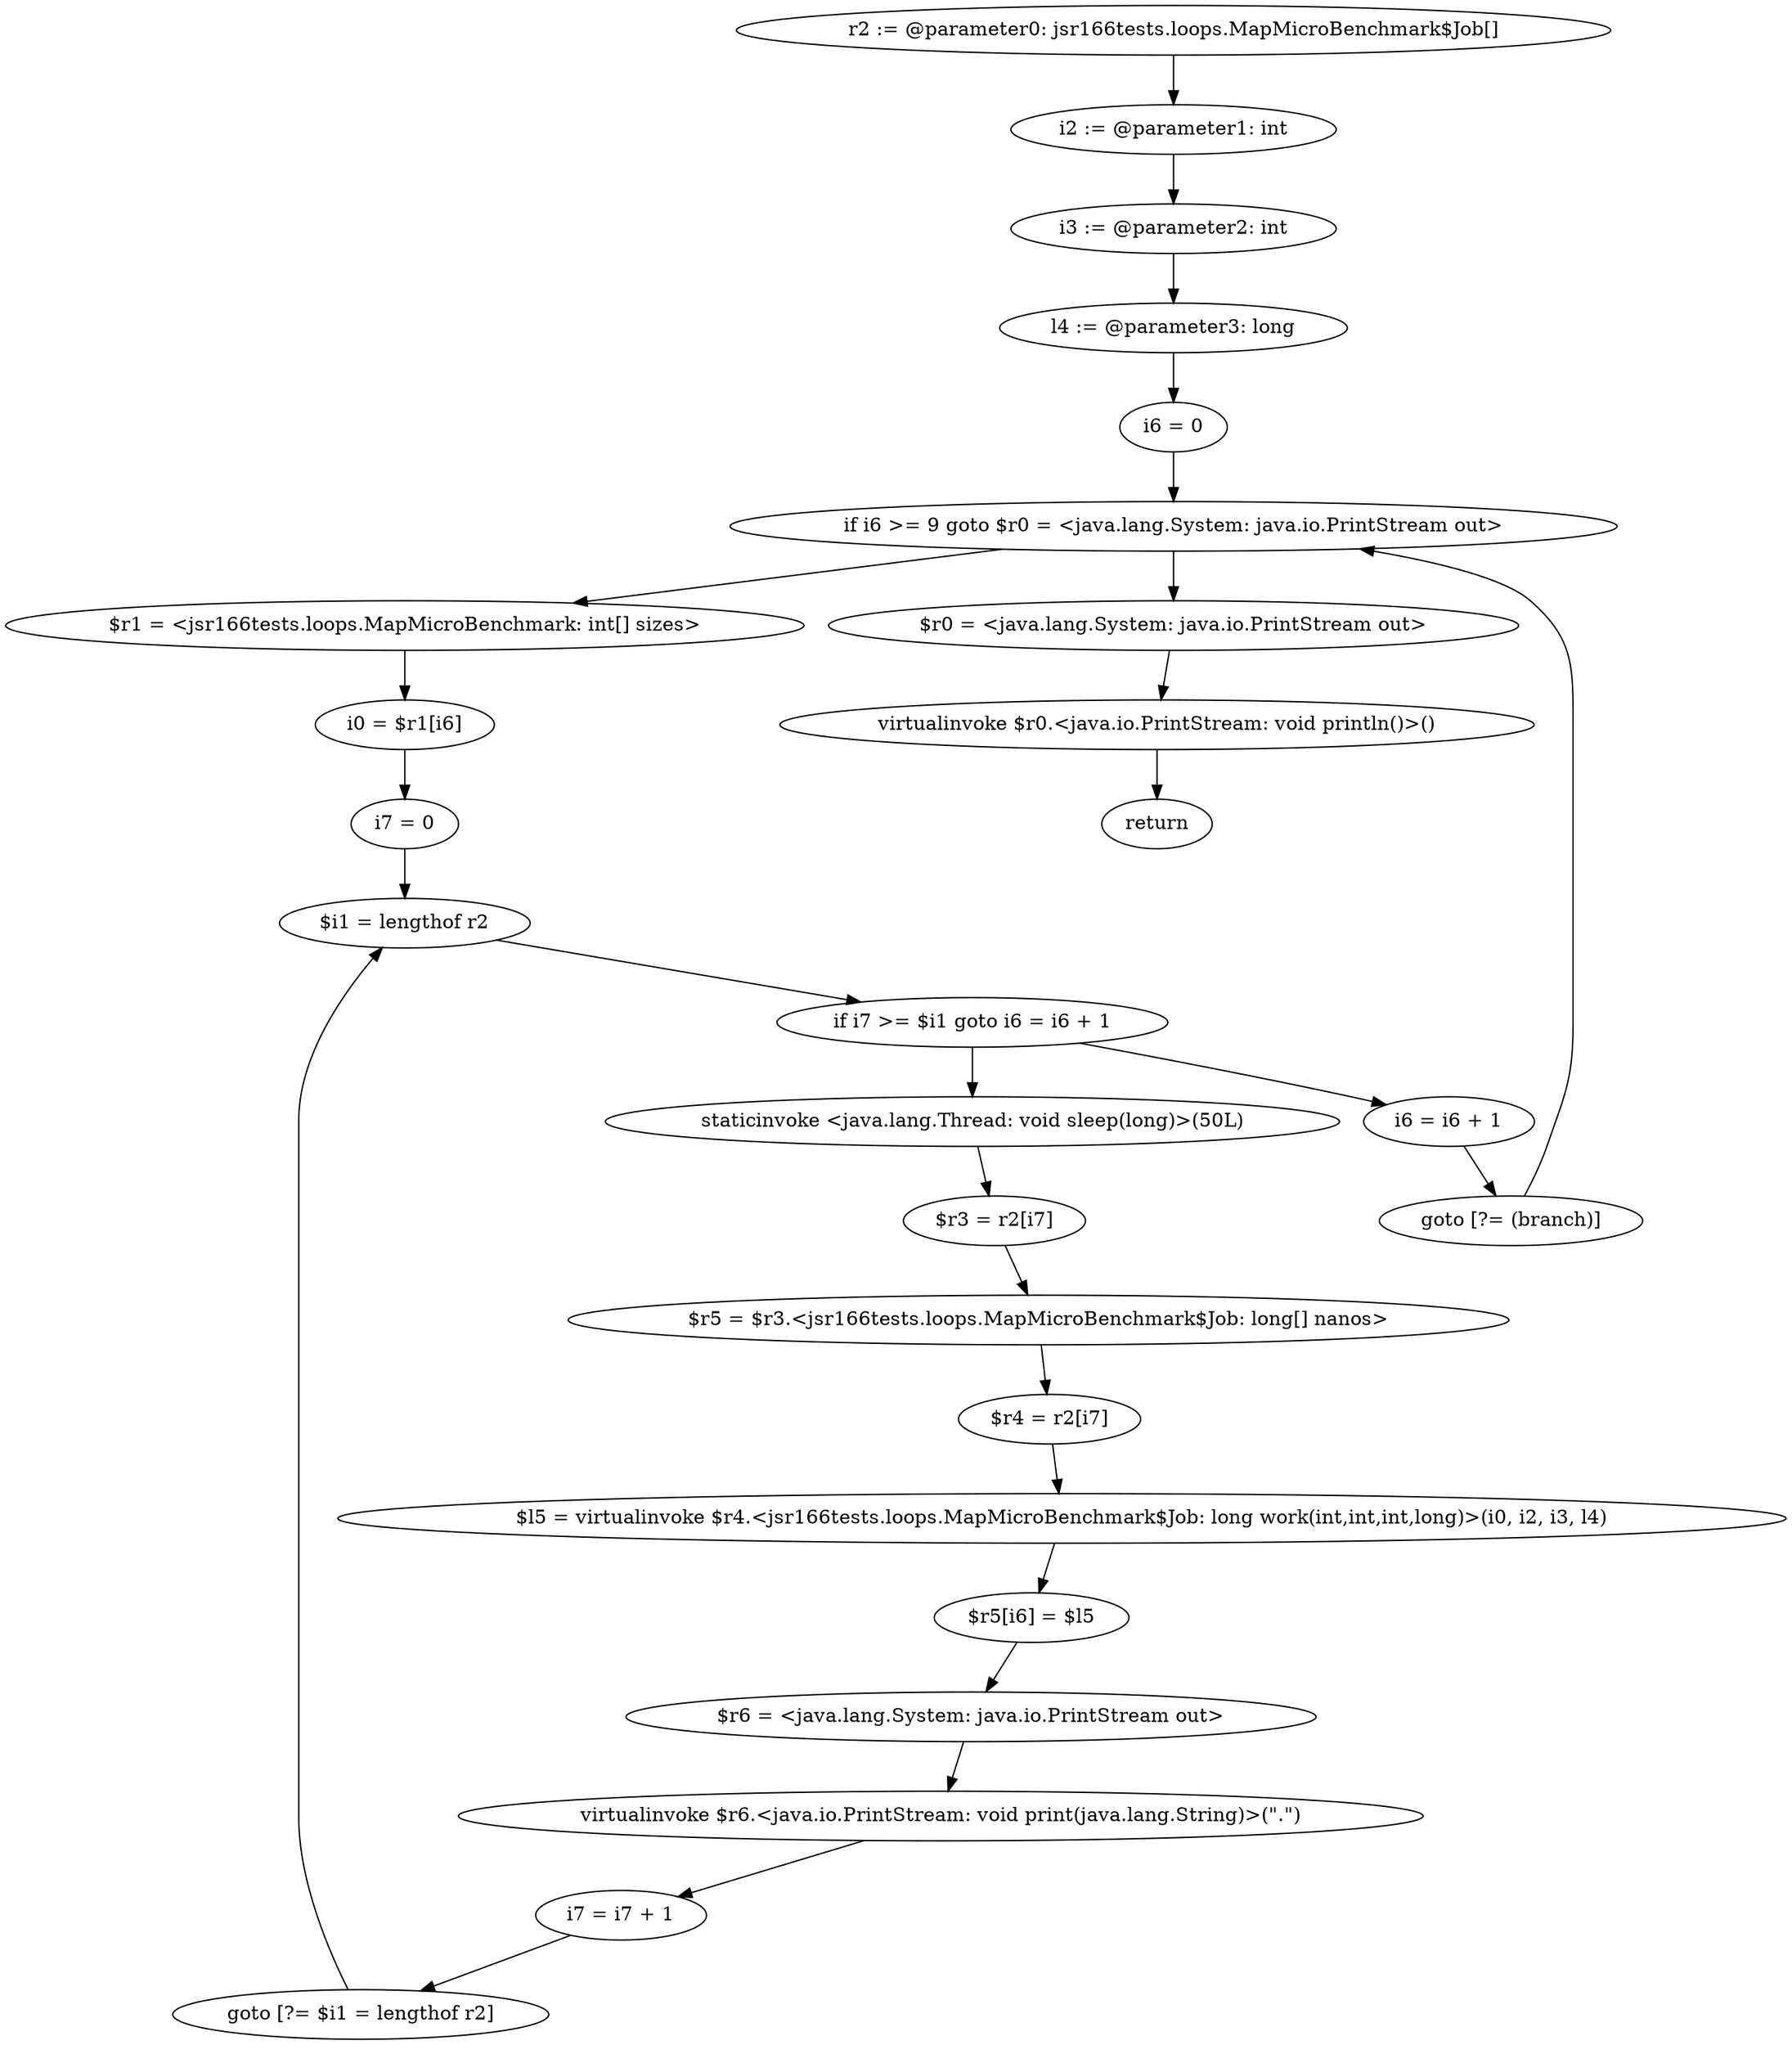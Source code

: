 digraph "unitGraph" {
    "r2 := @parameter0: jsr166tests.loops.MapMicroBenchmark$Job[]"
    "i2 := @parameter1: int"
    "i3 := @parameter2: int"
    "l4 := @parameter3: long"
    "i6 = 0"
    "if i6 >= 9 goto $r0 = <java.lang.System: java.io.PrintStream out>"
    "$r1 = <jsr166tests.loops.MapMicroBenchmark: int[] sizes>"
    "i0 = $r1[i6]"
    "i7 = 0"
    "$i1 = lengthof r2"
    "if i7 >= $i1 goto i6 = i6 + 1"
    "staticinvoke <java.lang.Thread: void sleep(long)>(50L)"
    "$r3 = r2[i7]"
    "$r5 = $r3.<jsr166tests.loops.MapMicroBenchmark$Job: long[] nanos>"
    "$r4 = r2[i7]"
    "$l5 = virtualinvoke $r4.<jsr166tests.loops.MapMicroBenchmark$Job: long work(int,int,int,long)>(i0, i2, i3, l4)"
    "$r5[i6] = $l5"
    "$r6 = <java.lang.System: java.io.PrintStream out>"
    "virtualinvoke $r6.<java.io.PrintStream: void print(java.lang.String)>(\".\")"
    "i7 = i7 + 1"
    "goto [?= $i1 = lengthof r2]"
    "i6 = i6 + 1"
    "goto [?= (branch)]"
    "$r0 = <java.lang.System: java.io.PrintStream out>"
    "virtualinvoke $r0.<java.io.PrintStream: void println()>()"
    "return"
    "r2 := @parameter0: jsr166tests.loops.MapMicroBenchmark$Job[]"->"i2 := @parameter1: int";
    "i2 := @parameter1: int"->"i3 := @parameter2: int";
    "i3 := @parameter2: int"->"l4 := @parameter3: long";
    "l4 := @parameter3: long"->"i6 = 0";
    "i6 = 0"->"if i6 >= 9 goto $r0 = <java.lang.System: java.io.PrintStream out>";
    "if i6 >= 9 goto $r0 = <java.lang.System: java.io.PrintStream out>"->"$r1 = <jsr166tests.loops.MapMicroBenchmark: int[] sizes>";
    "if i6 >= 9 goto $r0 = <java.lang.System: java.io.PrintStream out>"->"$r0 = <java.lang.System: java.io.PrintStream out>";
    "$r1 = <jsr166tests.loops.MapMicroBenchmark: int[] sizes>"->"i0 = $r1[i6]";
    "i0 = $r1[i6]"->"i7 = 0";
    "i7 = 0"->"$i1 = lengthof r2";
    "$i1 = lengthof r2"->"if i7 >= $i1 goto i6 = i6 + 1";
    "if i7 >= $i1 goto i6 = i6 + 1"->"staticinvoke <java.lang.Thread: void sleep(long)>(50L)";
    "if i7 >= $i1 goto i6 = i6 + 1"->"i6 = i6 + 1";
    "staticinvoke <java.lang.Thread: void sleep(long)>(50L)"->"$r3 = r2[i7]";
    "$r3 = r2[i7]"->"$r5 = $r3.<jsr166tests.loops.MapMicroBenchmark$Job: long[] nanos>";
    "$r5 = $r3.<jsr166tests.loops.MapMicroBenchmark$Job: long[] nanos>"->"$r4 = r2[i7]";
    "$r4 = r2[i7]"->"$l5 = virtualinvoke $r4.<jsr166tests.loops.MapMicroBenchmark$Job: long work(int,int,int,long)>(i0, i2, i3, l4)";
    "$l5 = virtualinvoke $r4.<jsr166tests.loops.MapMicroBenchmark$Job: long work(int,int,int,long)>(i0, i2, i3, l4)"->"$r5[i6] = $l5";
    "$r5[i6] = $l5"->"$r6 = <java.lang.System: java.io.PrintStream out>";
    "$r6 = <java.lang.System: java.io.PrintStream out>"->"virtualinvoke $r6.<java.io.PrintStream: void print(java.lang.String)>(\".\")";
    "virtualinvoke $r6.<java.io.PrintStream: void print(java.lang.String)>(\".\")"->"i7 = i7 + 1";
    "i7 = i7 + 1"->"goto [?= $i1 = lengthof r2]";
    "goto [?= $i1 = lengthof r2]"->"$i1 = lengthof r2";
    "i6 = i6 + 1"->"goto [?= (branch)]";
    "goto [?= (branch)]"->"if i6 >= 9 goto $r0 = <java.lang.System: java.io.PrintStream out>";
    "$r0 = <java.lang.System: java.io.PrintStream out>"->"virtualinvoke $r0.<java.io.PrintStream: void println()>()";
    "virtualinvoke $r0.<java.io.PrintStream: void println()>()"->"return";
}
